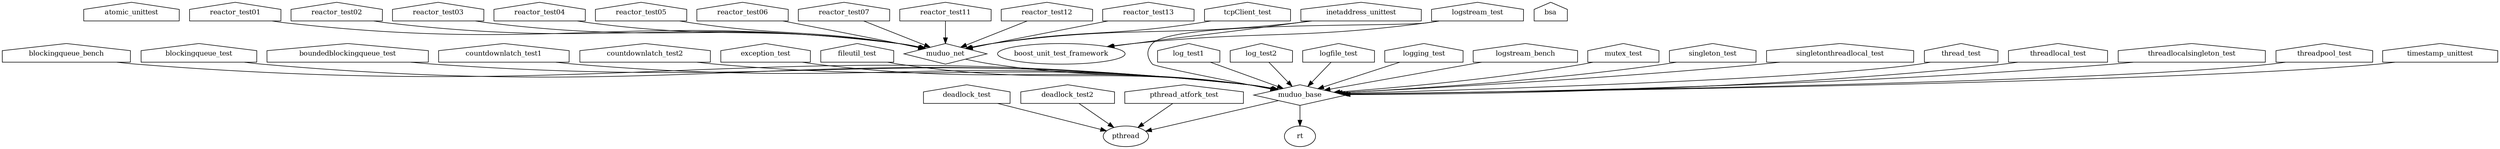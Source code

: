 digraph "GG" {
node [
  fontsize = "12"
];
    "node28" [ label="atomic_unittest" shape="house"];
    "node30" [ label="blockingqueue_bench" shape="house"];
    "node9" [ label="muduo_base" shape="diamond"];
    "node30" -> "node9" // blockingqueue_bench -> muduo_base
    "node76" [ label="pthread" shape="ellipse"];
    "node9" -> "node76" // muduo_base -> pthread
    "node77" [ label="rt" shape="ellipse"];
    "node9" -> "node77" // muduo_base -> rt
    "node22" [ label="blockingqueue_test" shape="house"];
    "node22" -> "node9" // blockingqueue_test -> muduo_base
    "node27" [ label="boundedblockingqueue_test" shape="house"];
    "node27" -> "node9" // boundedblockingqueue_test -> muduo_base
    "node62" [ label="bsa" shape="house"];
    "node68" [ label="countdownlatch_test1" shape="house"];
    "node68" -> "node9" // countdownlatch_test1 -> muduo_base
    "node66" [ label="countdownlatch_test2" shape="house"];
    "node66" -> "node9" // countdownlatch_test2 -> muduo_base
    "node63" [ label="deadlock_test" shape="house"];
    "node63" -> "node76" // deadlock_test -> pthread
    "node58" [ label="deadlock_test2" shape="house"];
    "node58" -> "node76" // deadlock_test2 -> pthread
    "node26" [ label="exception_test" shape="house"];
    "node26" -> "node9" // exception_test -> muduo_base
    "node32" [ label="fileutil_test" shape="house"];
    "node32" -> "node9" // fileutil_test -> muduo_base
    "node47" [ label="inetaddress_unittest" shape="house"];
    "node40" [ label="muduo_net" shape="diamond"];
    "node47" -> "node40" // inetaddress_unittest -> muduo_net
    "node40" -> "node9" // muduo_net -> muduo_base
    "node78" [ label="boost_unit_test_framework" shape="ellipse"];
    "node47" -> "node78" // inetaddress_unittest -> boost_unit_test_framework
    "node57" [ label="log_test1" shape="house"];
    "node57" -> "node9" // log_test1 -> muduo_base
    "node56" [ label="log_test2" shape="house"];
    "node56" -> "node9" // log_test2 -> muduo_base
    "node19" [ label="logfile_test" shape="house"];
    "node19" -> "node9" // logfile_test -> muduo_base
    "node18" [ label="logging_test" shape="house"];
    "node18" -> "node9" // logging_test -> muduo_base
    "node16" [ label="logstream_bench" shape="house"];
    "node16" -> "node9" // logstream_bench -> muduo_base
    "node15" [ label="logstream_test" shape="house"];
    "node15" -> "node9" // logstream_test -> muduo_base
    "node15" -> "node78" // logstream_test -> boost_unit_test_framework
    "node29" [ label="mutex_test" shape="house"];
    "node29" -> "node9" // mutex_test -> muduo_base
    "node55" [ label="pthread_atfork_test" shape="house"];
    "node55" -> "node76" // pthread_atfork_test -> pthread
    "node60" [ label="reactor_test01" shape="house"];
    "node60" -> "node40" // reactor_test01 -> muduo_net
    "node54" [ label="reactor_test02" shape="house"];
    "node54" -> "node40" // reactor_test02 -> muduo_net
    "node61" [ label="reactor_test03" shape="house"];
    "node61" -> "node40" // reactor_test03 -> muduo_net
    "node67" [ label="reactor_test04" shape="house"];
    "node67" -> "node40" // reactor_test04 -> muduo_net
    "node59" [ label="reactor_test05" shape="house"];
    "node59" -> "node40" // reactor_test05 -> muduo_net
    "node69" [ label="reactor_test06" shape="house"];
    "node69" -> "node40" // reactor_test06 -> muduo_net
    "node70" [ label="reactor_test07" shape="house"];
    "node70" -> "node40" // reactor_test07 -> muduo_net
    "node72" [ label="reactor_test11" shape="house"];
    "node72" -> "node40" // reactor_test11 -> muduo_net
    "node71" [ label="reactor_test12" shape="house"];
    "node71" -> "node40" // reactor_test12 -> muduo_net
    "node64" [ label="reactor_test13" shape="house"];
    "node64" -> "node40" // reactor_test13 -> muduo_net
    "node17" [ label="singleton_test" shape="house"];
    "node17" -> "node9" // singleton_test -> muduo_base
    "node20" [ label="singletonthreadlocal_test" shape="house"];
    "node20" -> "node9" // singletonthreadlocal_test -> muduo_base
    "node65" [ label="tcpClient_test" shape="house"];
    "node65" -> "node40" // tcpClient_test -> muduo_net
    "node23" [ label="thread_test" shape="house"];
    "node23" -> "node9" // thread_test -> muduo_base
    "node24" [ label="threadlocal_test" shape="house"];
    "node24" -> "node9" // threadlocal_test -> muduo_base
    "node25" [ label="threadlocalsingleton_test" shape="house"];
    "node25" -> "node9" // threadlocalsingleton_test -> muduo_base
    "node31" [ label="threadpool_test" shape="house"];
    "node31" -> "node9" // threadpool_test -> muduo_base
    "node33" [ label="timestamp_unittest" shape="house"];
    "node33" -> "node9" // timestamp_unittest -> muduo_base
}
